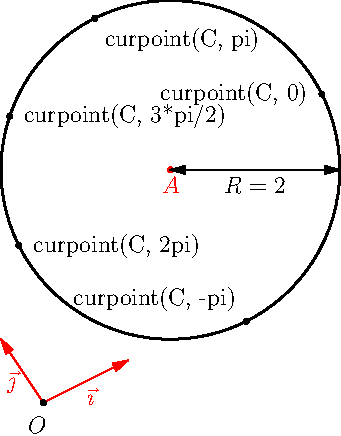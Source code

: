 import geometry;
size(6cm,0); real R=2;
currentcoordsys=cartesiansystem((0,0), i=(1,0.5),
                                j=(-0.5,.75));
show(currentcoordsys, xpen=invisible);
point A=(2.5,2); dot("$A$", A, S, red);
circle C=circle(A,R); draw(C, linewidth(bp));
draw(rotate(A-point(C,0))*("$R="+(string)R+"$"),
     A--point(C,0), S, Arrows);

dot("curpoint(C, 0)", curpoint(C,0), 2W);
dot("curpoint(C, pi)", curpoint(C,pi), 2SE);
dot("curpoint(C, 3*pi/2)", curpoint(C,3*pi/2), 2E);
dot("curpoint(C, -pi)", curpoint(C, -pi), 2NW);
dot("curpoint(C, 2pi)", curpoint(C, 2*pi), 2E);
